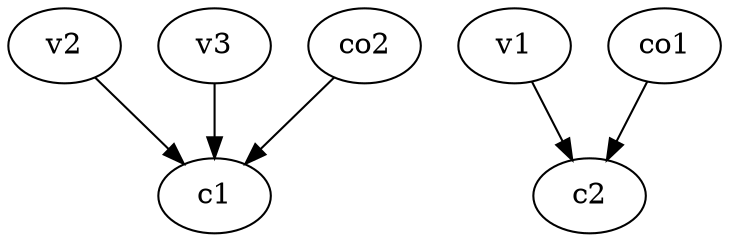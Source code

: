 strict digraph  {
c1;
c2;
v1;
v2;
v3;
co1;
co2;
v1 -> c2  [weight=1];
v2 -> c1  [weight=1];
v3 -> c1  [weight=1];
co1 -> c2  [weight=1];
co2 -> c1  [weight=1];
}
